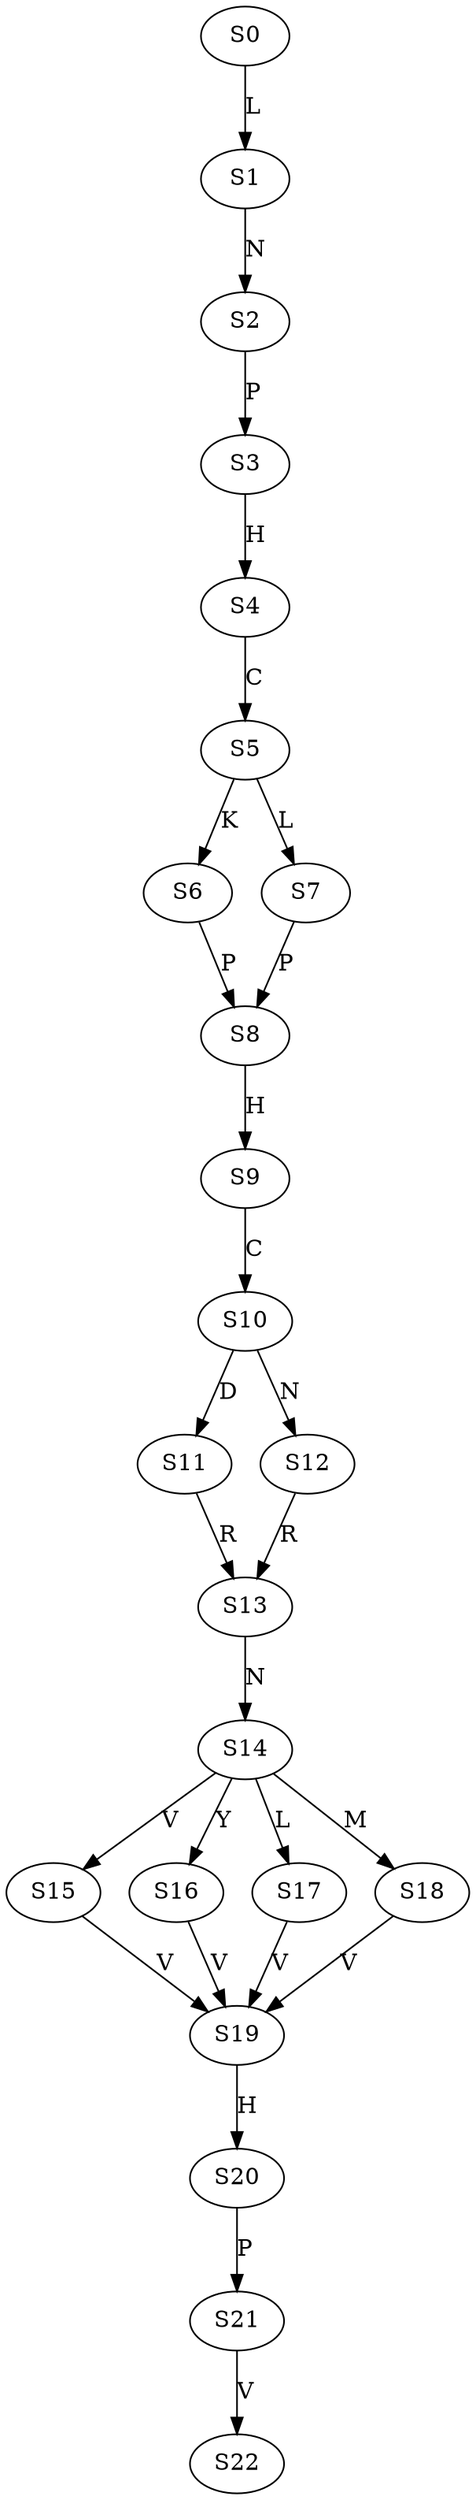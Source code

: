 strict digraph  {
	S0 -> S1 [ label = L ];
	S1 -> S2 [ label = N ];
	S2 -> S3 [ label = P ];
	S3 -> S4 [ label = H ];
	S4 -> S5 [ label = C ];
	S5 -> S6 [ label = K ];
	S5 -> S7 [ label = L ];
	S6 -> S8 [ label = P ];
	S7 -> S8 [ label = P ];
	S8 -> S9 [ label = H ];
	S9 -> S10 [ label = C ];
	S10 -> S11 [ label = D ];
	S10 -> S12 [ label = N ];
	S11 -> S13 [ label = R ];
	S12 -> S13 [ label = R ];
	S13 -> S14 [ label = N ];
	S14 -> S15 [ label = V ];
	S14 -> S16 [ label = Y ];
	S14 -> S17 [ label = L ];
	S14 -> S18 [ label = M ];
	S15 -> S19 [ label = V ];
	S16 -> S19 [ label = V ];
	S17 -> S19 [ label = V ];
	S18 -> S19 [ label = V ];
	S19 -> S20 [ label = H ];
	S20 -> S21 [ label = P ];
	S21 -> S22 [ label = V ];
}
